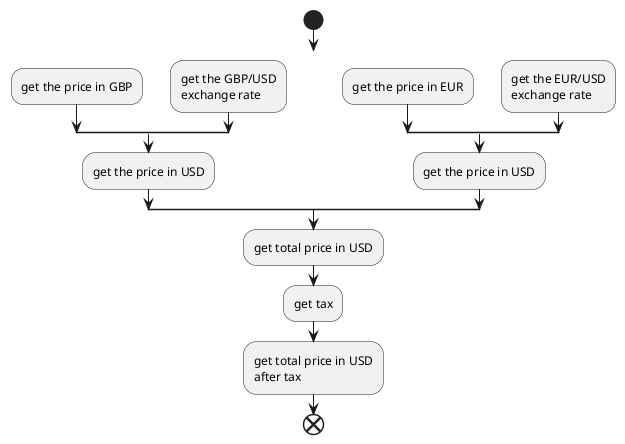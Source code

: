 @startuml

start
split
   -[hidden]->
split
   -[hidden]->
   :get the price in GBP;
split again
   -[hidden]->
   :get the GBP/USD\nexchange rate;
end split
:get the price in USD;
split again
   -[hidden]->
split
   -[hidden]->
   :get the price in EUR;
split again
   -[hidden]->
   :get the EUR/USD\nexchange rate;
end split
:get the price in USD;
end split
:get total price in USD;

:get tax;

:get total price in USD\nafter tax;
end

@enduml